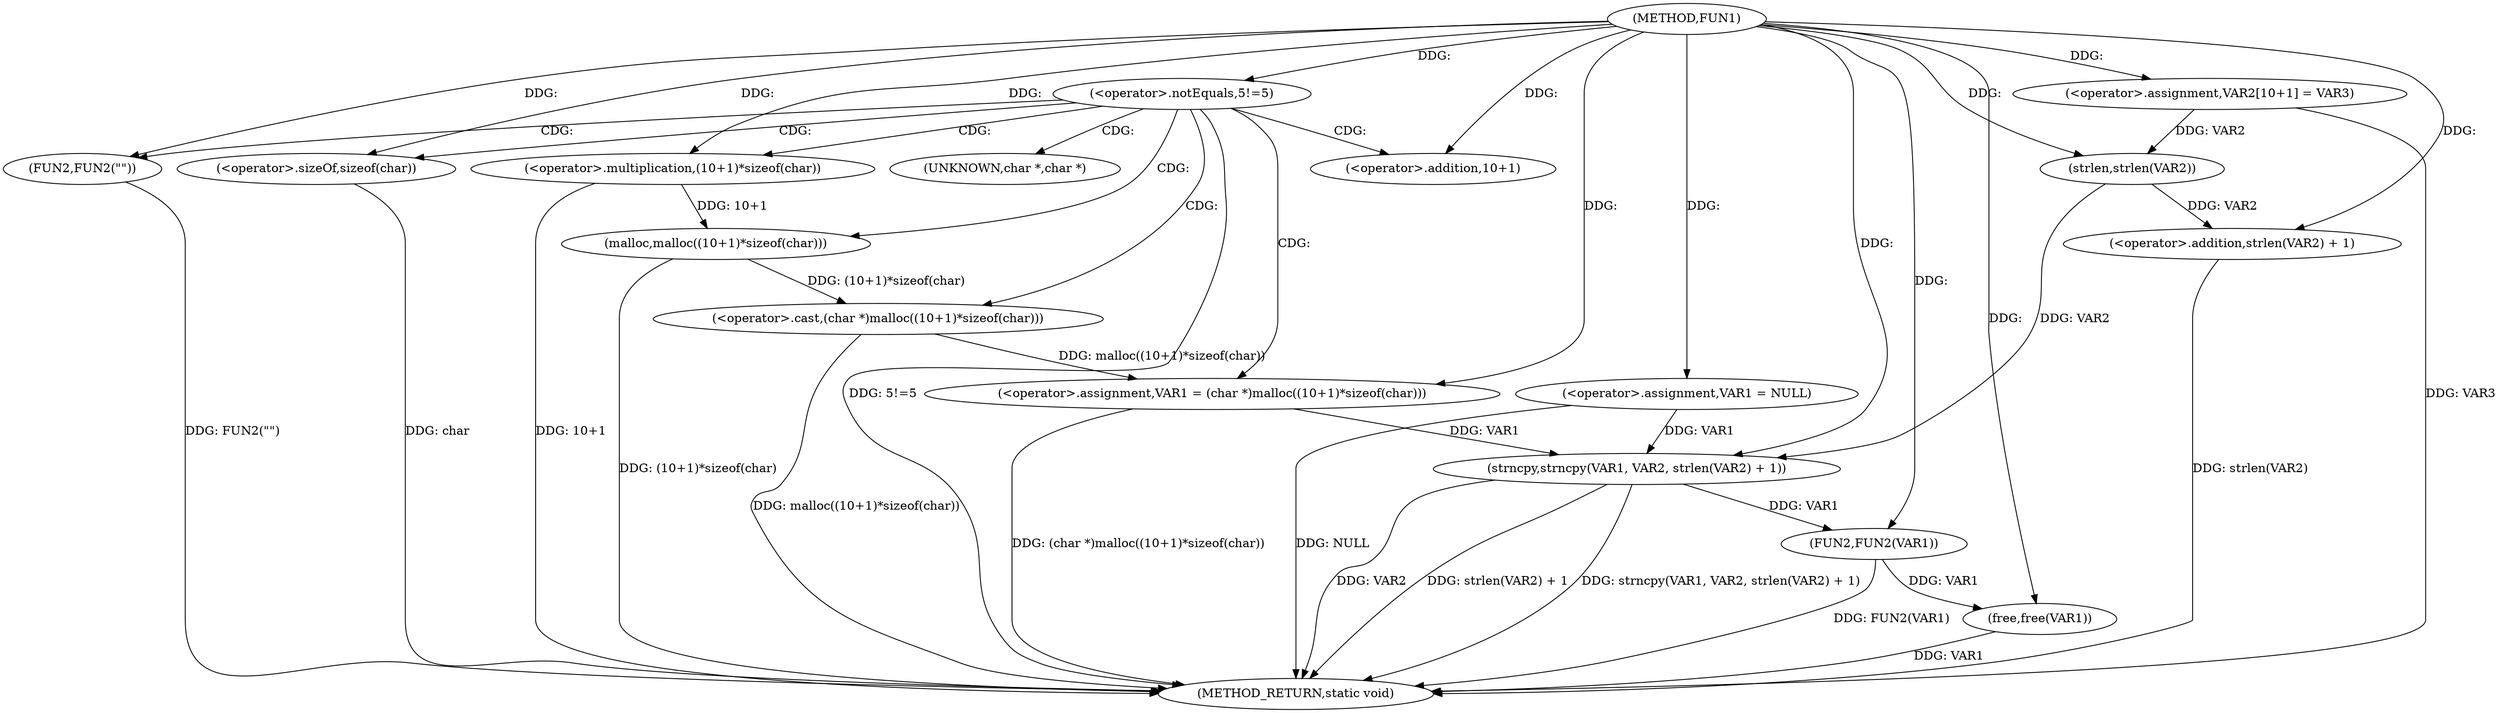 digraph FUN1 {  
"1000100" [label = "(METHOD,FUN1)" ]
"1000142" [label = "(METHOD_RETURN,static void)" ]
"1000103" [label = "(<operator>.assignment,VAR1 = NULL)" ]
"1000107" [label = "(<operator>.notEquals,5!=5)" ]
"1000111" [label = "(FUN2,FUN2(\"\"))" ]
"1000115" [label = "(<operator>.assignment,VAR1 = (char *)malloc((10+1)*sizeof(char)))" ]
"1000117" [label = "(<operator>.cast,(char *)malloc((10+1)*sizeof(char)))" ]
"1000119" [label = "(malloc,malloc((10+1)*sizeof(char)))" ]
"1000120" [label = "(<operator>.multiplication,(10+1)*sizeof(char))" ]
"1000121" [label = "(<operator>.addition,10+1)" ]
"1000124" [label = "(<operator>.sizeOf,sizeof(char))" ]
"1000128" [label = "(<operator>.assignment,VAR2[10+1] = VAR3)" ]
"1000131" [label = "(strncpy,strncpy(VAR1, VAR2, strlen(VAR2) + 1))" ]
"1000134" [label = "(<operator>.addition,strlen(VAR2) + 1)" ]
"1000135" [label = "(strlen,strlen(VAR2))" ]
"1000138" [label = "(FUN2,FUN2(VAR1))" ]
"1000140" [label = "(free,free(VAR1))" ]
"1000118" [label = "(UNKNOWN,char *,char *)" ]
  "1000115" -> "1000142"  [ label = "DDG: (char *)malloc((10+1)*sizeof(char))"] 
  "1000128" -> "1000142"  [ label = "DDG: VAR3"] 
  "1000124" -> "1000142"  [ label = "DDG: char"] 
  "1000107" -> "1000142"  [ label = "DDG: 5!=5"] 
  "1000103" -> "1000142"  [ label = "DDG: NULL"] 
  "1000140" -> "1000142"  [ label = "DDG: VAR1"] 
  "1000131" -> "1000142"  [ label = "DDG: VAR2"] 
  "1000117" -> "1000142"  [ label = "DDG: malloc((10+1)*sizeof(char))"] 
  "1000111" -> "1000142"  [ label = "DDG: FUN2(\"\")"] 
  "1000131" -> "1000142"  [ label = "DDG: strlen(VAR2) + 1"] 
  "1000120" -> "1000142"  [ label = "DDG: 10+1"] 
  "1000134" -> "1000142"  [ label = "DDG: strlen(VAR2)"] 
  "1000119" -> "1000142"  [ label = "DDG: (10+1)*sizeof(char)"] 
  "1000138" -> "1000142"  [ label = "DDG: FUN2(VAR1)"] 
  "1000131" -> "1000142"  [ label = "DDG: strncpy(VAR1, VAR2, strlen(VAR2) + 1)"] 
  "1000100" -> "1000103"  [ label = "DDG: "] 
  "1000100" -> "1000107"  [ label = "DDG: "] 
  "1000100" -> "1000111"  [ label = "DDG: "] 
  "1000117" -> "1000115"  [ label = "DDG: malloc((10+1)*sizeof(char))"] 
  "1000100" -> "1000115"  [ label = "DDG: "] 
  "1000119" -> "1000117"  [ label = "DDG: (10+1)*sizeof(char)"] 
  "1000120" -> "1000119"  [ label = "DDG: 10+1"] 
  "1000100" -> "1000120"  [ label = "DDG: "] 
  "1000100" -> "1000121"  [ label = "DDG: "] 
  "1000100" -> "1000124"  [ label = "DDG: "] 
  "1000100" -> "1000128"  [ label = "DDG: "] 
  "1000103" -> "1000131"  [ label = "DDG: VAR1"] 
  "1000115" -> "1000131"  [ label = "DDG: VAR1"] 
  "1000100" -> "1000131"  [ label = "DDG: "] 
  "1000135" -> "1000131"  [ label = "DDG: VAR2"] 
  "1000135" -> "1000134"  [ label = "DDG: VAR2"] 
  "1000128" -> "1000135"  [ label = "DDG: VAR2"] 
  "1000100" -> "1000135"  [ label = "DDG: "] 
  "1000100" -> "1000134"  [ label = "DDG: "] 
  "1000131" -> "1000138"  [ label = "DDG: VAR1"] 
  "1000100" -> "1000138"  [ label = "DDG: "] 
  "1000138" -> "1000140"  [ label = "DDG: VAR1"] 
  "1000100" -> "1000140"  [ label = "DDG: "] 
  "1000107" -> "1000121"  [ label = "CDG: "] 
  "1000107" -> "1000124"  [ label = "CDG: "] 
  "1000107" -> "1000119"  [ label = "CDG: "] 
  "1000107" -> "1000115"  [ label = "CDG: "] 
  "1000107" -> "1000120"  [ label = "CDG: "] 
  "1000107" -> "1000117"  [ label = "CDG: "] 
  "1000107" -> "1000118"  [ label = "CDG: "] 
  "1000107" -> "1000111"  [ label = "CDG: "] 
}
